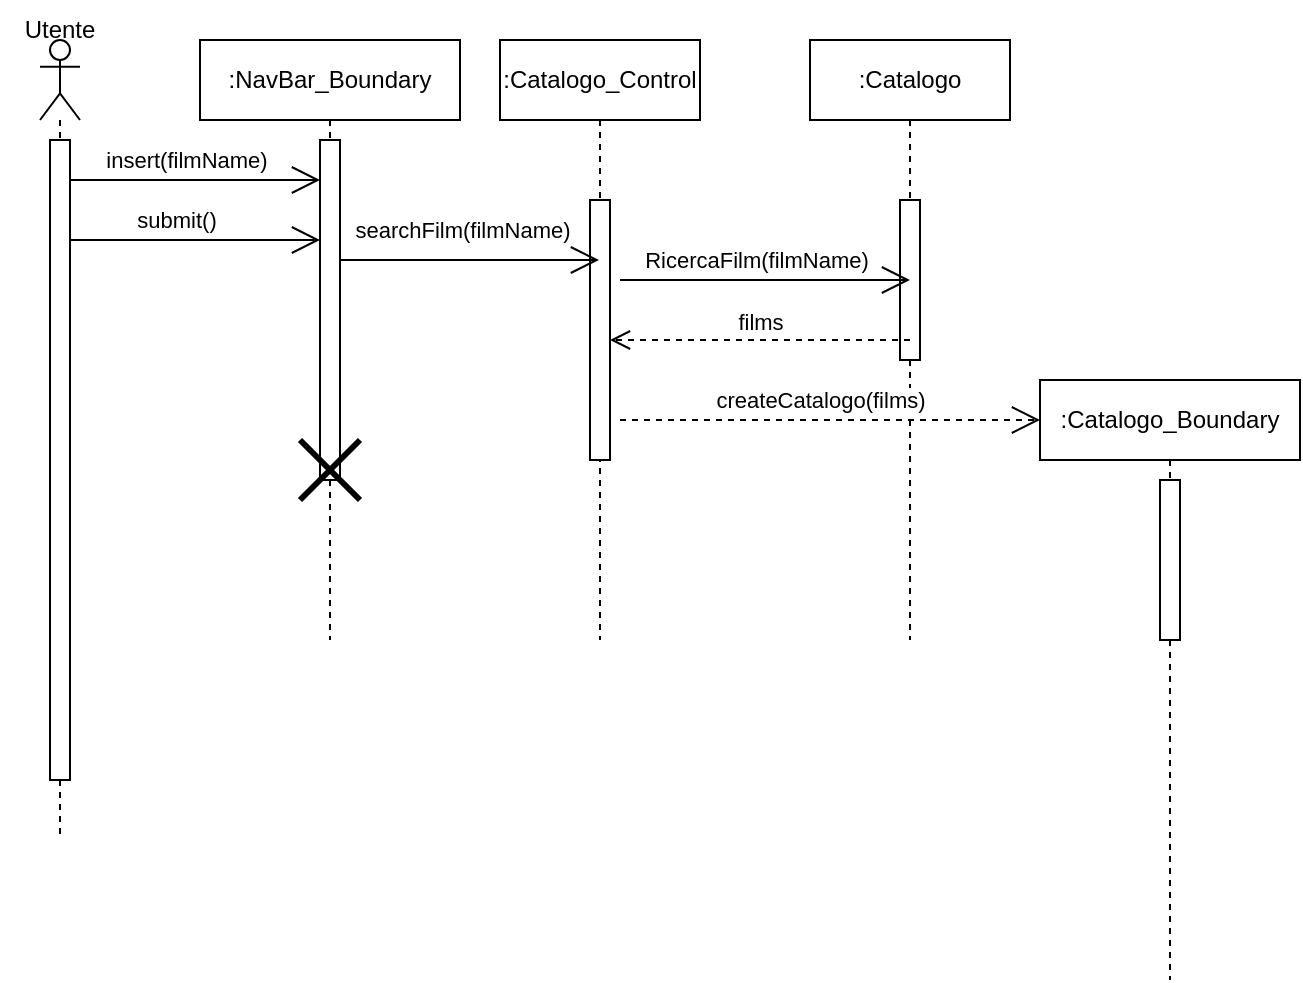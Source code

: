<mxfile version="25.0.2">
  <diagram name="Page-1" id="2YBvvXClWsGukQMizWep">
    <mxGraphModel dx="1034" dy="511" grid="1" gridSize="10" guides="1" tooltips="1" connect="1" arrows="1" fold="1" page="1" pageScale="1" pageWidth="850" pageHeight="1100" math="0" shadow="0">
      <root>
        <mxCell id="0" />
        <mxCell id="1" parent="0" />
        <mxCell id="6BXAlLbWD09-c81FKTBr-2" value=":NavBar_Boundary" style="shape=umlLifeline;perimeter=lifelinePerimeter;whiteSpace=wrap;html=1;container=1;dropTarget=0;collapsible=0;recursiveResize=0;outlineConnect=0;portConstraint=eastwest;newEdgeStyle={&quot;curved&quot;:0,&quot;rounded&quot;:0};" parent="1" vertex="1">
          <mxGeometry x="120" y="40" width="130" height="300" as="geometry" />
        </mxCell>
        <mxCell id="6BXAlLbWD09-c81FKTBr-4" value="" style="html=1;points=[[0,0,0,0,5],[0,1,0,0,-5],[1,0,0,0,5],[1,1,0,0,-5]];perimeter=orthogonalPerimeter;outlineConnect=0;targetShapes=umlLifeline;portConstraint=eastwest;newEdgeStyle={&quot;curved&quot;:0,&quot;rounded&quot;:0};" parent="6BXAlLbWD09-c81FKTBr-2" vertex="1">
          <mxGeometry x="60" y="50" width="10" height="170" as="geometry" />
        </mxCell>
        <mxCell id="6BXAlLbWD09-c81FKTBr-23" value="" style="shape=umlDestroy;whiteSpace=wrap;html=1;strokeWidth=3;targetShapes=umlLifeline;" parent="6BXAlLbWD09-c81FKTBr-2" vertex="1">
          <mxGeometry x="50" y="200" width="30" height="30" as="geometry" />
        </mxCell>
        <mxCell id="6BXAlLbWD09-c81FKTBr-5" value="" style="endArrow=open;endFill=1;endSize=12;html=1;rounded=0;" parent="1" edge="1">
          <mxGeometry width="160" relative="1" as="geometry">
            <mxPoint x="55" y="110" as="sourcePoint" />
            <mxPoint x="180" y="110" as="targetPoint" />
          </mxGeometry>
        </mxCell>
        <mxCell id="6BXAlLbWD09-c81FKTBr-7" value="insert(filmName)" style="edgeLabel;html=1;align=center;verticalAlign=middle;resizable=0;points=[];" parent="6BXAlLbWD09-c81FKTBr-5" vertex="1" connectable="0">
          <mxGeometry x="0.03" y="-4" relative="1" as="geometry">
            <mxPoint x="-7" y="-14" as="offset" />
          </mxGeometry>
        </mxCell>
        <mxCell id="6BXAlLbWD09-c81FKTBr-8" value="" style="endArrow=open;endFill=1;endSize=12;html=1;rounded=0;" parent="1" source="ZDI14iACu8_hJWU_piD5-2" edge="1">
          <mxGeometry width="160" relative="1" as="geometry">
            <mxPoint x="70" y="140" as="sourcePoint" />
            <mxPoint x="180" y="140" as="targetPoint" />
          </mxGeometry>
        </mxCell>
        <mxCell id="6BXAlLbWD09-c81FKTBr-9" value="submit()" style="edgeLabel;html=1;align=center;verticalAlign=middle;resizable=0;points=[];" parent="6BXAlLbWD09-c81FKTBr-8" vertex="1" connectable="0">
          <mxGeometry x="-0.551" y="4" relative="1" as="geometry">
            <mxPoint x="25" y="-6" as="offset" />
          </mxGeometry>
        </mxCell>
        <mxCell id="6BXAlLbWD09-c81FKTBr-10" value=":Catalogo_Control" style="shape=umlLifeline;perimeter=lifelinePerimeter;whiteSpace=wrap;html=1;container=1;dropTarget=0;collapsible=0;recursiveResize=0;outlineConnect=0;portConstraint=eastwest;newEdgeStyle={&quot;curved&quot;:0,&quot;rounded&quot;:0};" parent="1" vertex="1">
          <mxGeometry x="270" y="40" width="100" height="300" as="geometry" />
        </mxCell>
        <mxCell id="6BXAlLbWD09-c81FKTBr-13" value="" style="html=1;points=[[0,0,0,0,5],[0,1,0,0,-5],[1,0,0,0,5],[1,1,0,0,-5]];perimeter=orthogonalPerimeter;outlineConnect=0;targetShapes=umlLifeline;portConstraint=eastwest;newEdgeStyle={&quot;curved&quot;:0,&quot;rounded&quot;:0};" parent="6BXAlLbWD09-c81FKTBr-10" vertex="1">
          <mxGeometry x="45" y="80" width="10" height="130" as="geometry" />
        </mxCell>
        <mxCell id="6BXAlLbWD09-c81FKTBr-11" value=":Catalogo" style="shape=umlLifeline;perimeter=lifelinePerimeter;whiteSpace=wrap;html=1;container=1;dropTarget=0;collapsible=0;recursiveResize=0;outlineConnect=0;portConstraint=eastwest;newEdgeStyle={&quot;curved&quot;:0,&quot;rounded&quot;:0};" parent="1" vertex="1">
          <mxGeometry x="425" y="40" width="100" height="300" as="geometry" />
        </mxCell>
        <mxCell id="6BXAlLbWD09-c81FKTBr-16" value="" style="html=1;points=[[0,0,0,0,5],[0,1,0,0,-5],[1,0,0,0,5],[1,1,0,0,-5]];perimeter=orthogonalPerimeter;outlineConnect=0;targetShapes=umlLifeline;portConstraint=eastwest;newEdgeStyle={&quot;curved&quot;:0,&quot;rounded&quot;:0};" parent="6BXAlLbWD09-c81FKTBr-11" vertex="1">
          <mxGeometry x="45" y="80" width="10" height="80" as="geometry" />
        </mxCell>
        <mxCell id="6BXAlLbWD09-c81FKTBr-12" value=":Catalogo_Boundary" style="shape=umlLifeline;perimeter=lifelinePerimeter;whiteSpace=wrap;html=1;container=1;dropTarget=0;collapsible=0;recursiveResize=0;outlineConnect=0;portConstraint=eastwest;newEdgeStyle={&quot;curved&quot;:0,&quot;rounded&quot;:0};" parent="1" vertex="1">
          <mxGeometry x="540" y="210" width="130" height="300" as="geometry" />
        </mxCell>
        <mxCell id="6BXAlLbWD09-c81FKTBr-22" value="" style="html=1;points=[[0,0,0,0,5],[0,1,0,0,-5],[1,0,0,0,5],[1,1,0,0,-5]];perimeter=orthogonalPerimeter;outlineConnect=0;targetShapes=umlLifeline;portConstraint=eastwest;newEdgeStyle={&quot;curved&quot;:0,&quot;rounded&quot;:0};" parent="6BXAlLbWD09-c81FKTBr-12" vertex="1">
          <mxGeometry x="60" y="50" width="10" height="80" as="geometry" />
        </mxCell>
        <mxCell id="6BXAlLbWD09-c81FKTBr-14" value="" style="endArrow=open;endFill=1;endSize=12;html=1;rounded=0;" parent="1" source="6BXAlLbWD09-c81FKTBr-4" target="6BXAlLbWD09-c81FKTBr-10" edge="1">
          <mxGeometry width="160" relative="1" as="geometry">
            <mxPoint x="340" y="180" as="sourcePoint" />
            <mxPoint x="500" y="180" as="targetPoint" />
            <Array as="points">
              <mxPoint x="250" y="150" />
            </Array>
          </mxGeometry>
        </mxCell>
        <mxCell id="6BXAlLbWD09-c81FKTBr-15" value="searchFilm(filmName)" style="edgeLabel;html=1;align=center;verticalAlign=middle;resizable=0;points=[];" parent="6BXAlLbWD09-c81FKTBr-14" vertex="1" connectable="0">
          <mxGeometry x="-0.088" y="-1" relative="1" as="geometry">
            <mxPoint x="2" y="-16" as="offset" />
          </mxGeometry>
        </mxCell>
        <mxCell id="6BXAlLbWD09-c81FKTBr-17" value="" style="endArrow=open;endFill=1;endSize=12;html=1;rounded=0;" parent="1" edge="1">
          <mxGeometry width="160" relative="1" as="geometry">
            <mxPoint x="330" y="160" as="sourcePoint" />
            <mxPoint x="475" y="160" as="targetPoint" />
          </mxGeometry>
        </mxCell>
        <mxCell id="6BXAlLbWD09-c81FKTBr-18" value="RicercaFilm(filmName)" style="edgeLabel;html=1;align=center;verticalAlign=middle;resizable=0;points=[];" parent="6BXAlLbWD09-c81FKTBr-17" vertex="1" connectable="0">
          <mxGeometry x="-0.061" y="4" relative="1" as="geometry">
            <mxPoint y="-6" as="offset" />
          </mxGeometry>
        </mxCell>
        <mxCell id="6BXAlLbWD09-c81FKTBr-19" value="films" style="html=1;verticalAlign=bottom;endArrow=open;dashed=1;endSize=8;curved=0;rounded=0;" parent="1" target="6BXAlLbWD09-c81FKTBr-13" edge="1">
          <mxGeometry relative="1" as="geometry">
            <mxPoint x="475" y="190" as="sourcePoint" />
            <mxPoint x="330" y="190" as="targetPoint" />
          </mxGeometry>
        </mxCell>
        <mxCell id="HiVFlXfRRcaqUg2XQfob-1" value="createCatalogo(films)" style="endArrow=open;endSize=12;dashed=1;html=1;rounded=0;" parent="1" edge="1">
          <mxGeometry x="-0.048" y="10" width="160" relative="1" as="geometry">
            <mxPoint x="330" y="230" as="sourcePoint" />
            <mxPoint x="540" y="230" as="targetPoint" />
            <mxPoint as="offset" />
          </mxGeometry>
        </mxCell>
        <mxCell id="QVWPvKgEwaN7n28S3gF_-1" value="Utente" style="text;html=1;align=center;verticalAlign=middle;whiteSpace=wrap;rounded=0;" parent="1" vertex="1">
          <mxGeometry x="20" y="20" width="60" height="30" as="geometry" />
        </mxCell>
        <mxCell id="ZDI14iACu8_hJWU_piD5-1" value="" style="shape=umlLifeline;perimeter=lifelinePerimeter;whiteSpace=wrap;html=1;container=1;dropTarget=0;collapsible=0;recursiveResize=0;outlineConnect=0;portConstraint=eastwest;newEdgeStyle={&quot;curved&quot;:0,&quot;rounded&quot;:0};participant=umlActor;" parent="1" vertex="1">
          <mxGeometry x="40" y="40" width="20" height="400" as="geometry" />
        </mxCell>
        <mxCell id="ZDI14iACu8_hJWU_piD5-2" value="" style="html=1;points=[[0,0,0,0,5],[0,1,0,0,-5],[1,0,0,0,5],[1,1,0,0,-5]];perimeter=orthogonalPerimeter;outlineConnect=0;targetShapes=umlLifeline;portConstraint=eastwest;newEdgeStyle={&quot;curved&quot;:0,&quot;rounded&quot;:0};" parent="ZDI14iACu8_hJWU_piD5-1" vertex="1">
          <mxGeometry x="5" y="50" width="10" height="320" as="geometry" />
        </mxCell>
      </root>
    </mxGraphModel>
  </diagram>
</mxfile>
